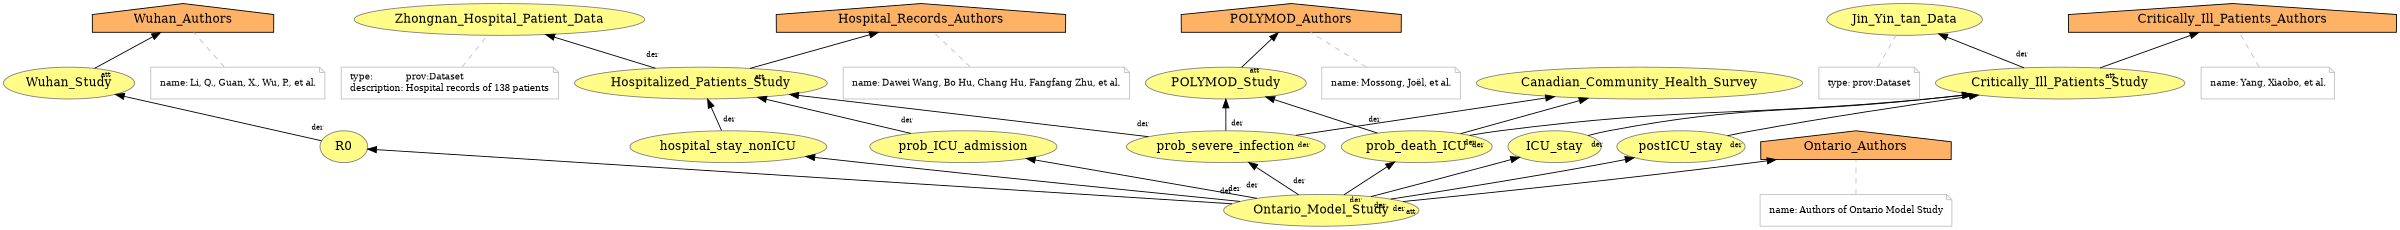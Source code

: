 digraph "PROV" { size="16,12"; rankdir="BT"; 
"http://www.example.org#Wuhan_Study" [fillcolor="#FFFC87",color="#808080",style="filled",label="Wuhan_Study",URL="http://www.example.org#Wuhan_Study"]
"http://www.example.org#Ontario_Model_Study" [fillcolor="#FFFC87",color="#808080",style="filled",label="Ontario_Model_Study",URL="http://www.example.org#Ontario_Model_Study"]
"http://www.example.org#R0" [fillcolor="#FFFC87",color="#808080",style="filled",label="R0",URL="http://www.example.org#R0"]
"http://www.example.org#hospital_stay_nonICU" [fillcolor="#FFFC87",color="#808080",style="filled",label="hospital_stay_nonICU",URL="http://www.example.org#hospital_stay_nonICU"]
"http://www.example.org#prob_severe_infection" [fillcolor="#FFFC87",color="#808080",style="filled",label="prob_severe_infection",URL="http://www.example.org#prob_severe_infection"]
"http://www.example.org#prob_death_ICU" [fillcolor="#FFFC87",color="#808080",style="filled",label="prob_death_ICU",URL="http://www.example.org#prob_death_ICU"]
"http://www.example.org#prob_ICU_admission" [fillcolor="#FFFC87",color="#808080",style="filled",label="prob_ICU_admission",URL="http://www.example.org#prob_ICU_admission"]
"http://www.example.org#ICU_stay" [fillcolor="#FFFC87",color="#808080",style="filled",label="ICU_stay",URL="http://www.example.org#ICU_stay"]
"http://www.example.org#postICU_stay" [fillcolor="#FFFC87",color="#808080",style="filled",label="postICU_stay",URL="http://www.example.org#postICU_stay"]
"http://www.example.org#Hospitalized_Patients_Study" [fillcolor="#FFFC87",color="#808080",style="filled",label="Hospitalized_Patients_Study",URL="http://www.example.org#Hospitalized_Patients_Study"]
"http://www.example.org#POLYMOD_Study" [fillcolor="#FFFC87",color="#808080",style="filled",label="POLYMOD_Study",URL="http://www.example.org#POLYMOD_Study"]
"http://www.example.org#Canadian_Community_Health_Survey" [fillcolor="#FFFC87",color="#808080",style="filled",label="Canadian_Community_Health_Survey",URL="http://www.example.org#Canadian_Community_Health_Survey"]
"http://www.example.org#Critically_Ill_Patients_Study" [fillcolor="#FFFC87",color="#808080",style="filled",label="Critically_Ill_Patients_Study",URL="http://www.example.org#Critically_Ill_Patients_Study"]
"http://www.example.org#Zhongnan_Hospital_Patient_Data" [fillcolor="#FFFC87",color="#808080",style="filled",label="Zhongnan_Hospital_Patient_Data",URL="http://www.example.org#Zhongnan_Hospital_Patient_Data"]
"-attrs0" [color="gray",shape="note",fontsize="10",fontcolor="black",label=<<TABLE cellpadding="0" border="0">
	<TR>
	    <TD align="left">type:</TD>
	    <TD align="left">prov:Dataset</TD>
	</TR>
	<TR>
	    <TD align="left">description:</TD>
	    <TD align="left">Hospital records of 138 patients</TD>
	</TR>
    </TABLE>>
]
"-attrs0" -> "http://www.example.org#Zhongnan_Hospital_Patient_Data" [color="gray",style="dashed",arrowhead="none"]
"http://www.example.org#Jin_Yin_tan_Data" [fillcolor="#FFFC87",color="#808080",style="filled",label="Jin_Yin_tan_Data",URL="http://www.example.org#Jin_Yin_tan_Data"]
"-attrs1" [color="gray",shape="note",fontsize="10",fontcolor="black",label=<<TABLE cellpadding="0" border="0">
	<TR>
	    <TD align="left">type:</TD>
	    <TD align="left">prov:Dataset</TD>
	</TR>
    </TABLE>>
]
"-attrs1" -> "http://www.example.org#Jin_Yin_tan_Data" [color="gray",style="dashed",arrowhead="none"]
"http://www.example.org#Wuhan_Authors" [fillcolor="#FDB266",shape="house",style="filled",label="Wuhan_Authors",URL="http://www.example.org#Wuhan_Authors"]
"-attrs2" [color="gray",shape="note",fontsize="10",fontcolor="black",label=<<TABLE cellpadding="0" border="0">
	<TR>
	    <TD align="left">name:</TD>
	    <TD align="left">Li, Q., Guan, X., Wu, P., et al.</TD>
	</TR>
    </TABLE>>
]
"-attrs2" -> "http://www.example.org#Wuhan_Authors" [color="gray",style="dashed",arrowhead="none"]
"http://www.example.org#Ontario_Authors" [fillcolor="#FDB266",shape="house",style="filled",label="Ontario_Authors",URL="http://www.example.org#Ontario_Authors"]
"-attrs3" [color="gray",shape="note",fontsize="10",fontcolor="black",label=<<TABLE cellpadding="0" border="0">
	<TR>
	    <TD align="left">name:</TD>
	    <TD align="left">Authors of Ontario Model Study</TD>
	</TR>
    </TABLE>>
]
"-attrs3" -> "http://www.example.org#Ontario_Authors" [color="gray",style="dashed",arrowhead="none"]
"http://www.example.org#Hospital_Records_Authors" [fillcolor="#FDB266",shape="house",style="filled",label="Hospital_Records_Authors",URL="http://www.example.org#Hospital_Records_Authors"]
"-attrs4" [color="gray",shape="note",fontsize="10",fontcolor="black",label=<<TABLE cellpadding="0" border="0">
	<TR>
	    <TD align="left">name:</TD>
	    <TD align="left">Dawei Wang, Bo Hu, Chang Hu, Fangfang Zhu, et al.</TD>
	</TR>
    </TABLE>>
]
"-attrs4" -> "http://www.example.org#Hospital_Records_Authors" [color="gray",style="dashed",arrowhead="none"]
"http://www.example.org#POLYMOD_Authors" [fillcolor="#FDB266",shape="house",style="filled",label="POLYMOD_Authors",URL="http://www.example.org#POLYMOD_Authors"]
"-attrs5" [color="gray",shape="note",fontsize="10",fontcolor="black",label=<<TABLE cellpadding="0" border="0">
	<TR>
	    <TD align="left">name:</TD>
	    <TD align="left">Mossong, Joël, et al.</TD>
	</TR>
    </TABLE>>
]
"-attrs5" -> "http://www.example.org#POLYMOD_Authors" [color="gray",style="dashed",arrowhead="none"]
"http://www.example.org#Critically_Ill_Patients_Authors" [fillcolor="#FDB266",shape="house",style="filled",label="Critically_Ill_Patients_Authors",URL="http://www.example.org#Critically_Ill_Patients_Authors"]
"-attrs6" [color="gray",shape="note",fontsize="10",fontcolor="black",label=<<TABLE cellpadding="0" border="0">
	<TR>
	    <TD align="left">name:</TD>
	    <TD align="left">Yang, Xiaobo, et al.</TD>
	</TR>
    </TABLE>>
]
"-attrs6" -> "http://www.example.org#Critically_Ill_Patients_Authors" [color="gray",style="dashed",arrowhead="none"]
"http://www.example.org#R0" -> "http://www.example.org#Wuhan_Study" [labelfontsize="8",labeldistance="1.5",labelangle="60.0",rotation="20",taillabel="der"]
"http://www.example.org#Ontario_Model_Study" -> "http://www.example.org#R0" [labelfontsize="8",labeldistance="1.5",labelangle="60.0",rotation="20",taillabel="der"]
"http://www.example.org#Ontario_Model_Study" -> "http://www.example.org#hospital_stay_nonICU" [labelfontsize="8",labeldistance="1.5",labelangle="60.0",rotation="20",taillabel="der"]
"http://www.example.org#Ontario_Model_Study" -> "http://www.example.org#prob_severe_infection" [labelfontsize="8",labeldistance="1.5",labelangle="60.0",rotation="20",taillabel="der"]
"http://www.example.org#Ontario_Model_Study" -> "http://www.example.org#prob_ICU_admission" [labelfontsize="8",labeldistance="1.5",labelangle="60.0",rotation="20",taillabel="der"]
"http://www.example.org#Ontario_Model_Study" -> "http://www.example.org#ICU_stay" [labelfontsize="8",labeldistance="1.5",labelangle="60.0",rotation="20",taillabel="der"]
"http://www.example.org#Ontario_Model_Study" -> "http://www.example.org#postICU_stay" [labelfontsize="8",labeldistance="1.5",labelangle="60.0",rotation="20",taillabel="der"]
"http://www.example.org#Ontario_Model_Study" -> "http://www.example.org#prob_death_ICU" [labelfontsize="8",labeldistance="1.5",labelangle="60.0",rotation="20",taillabel="der"]
"http://www.example.org#hospital_stay_nonICU" -> "http://www.example.org#Hospitalized_Patients_Study" [labelfontsize="8",labeldistance="1.5",labelangle="60.0",rotation="20",taillabel="der"]
"http://www.example.org#prob_severe_infection" -> "http://www.example.org#Hospitalized_Patients_Study" [labelfontsize="8",labeldistance="1.5",labelangle="60.0",rotation="20",taillabel="der"]
"http://www.example.org#prob_ICU_admission" -> "http://www.example.org#Hospitalized_Patients_Study" [labelfontsize="8",labeldistance="1.5",labelangle="60.0",rotation="20",taillabel="der"]
"http://www.example.org#ICU_stay" -> "http://www.example.org#Critically_Ill_Patients_Study" [labelfontsize="8",labeldistance="1.5",labelangle="60.0",rotation="20",taillabel="der"]
"http://www.example.org#postICU_stay" -> "http://www.example.org#Critically_Ill_Patients_Study" [labelfontsize="8",labeldistance="1.5",labelangle="60.0",rotation="20",taillabel="der"]
"http://www.example.org#Critically_Ill_Patients_Study" -> "http://www.example.org#Jin_Yin_tan_Data" [labelfontsize="8",labeldistance="1.5",labelangle="60.0",rotation="20",taillabel="der"]
"http://www.example.org#Hospitalized_Patients_Study" -> "http://www.example.org#Zhongnan_Hospital_Patient_Data" [labelfontsize="8",labeldistance="1.5",labelangle="60.0",rotation="20",taillabel="der"]
"http://www.example.org#prob_severe_infection" -> "http://www.example.org#POLYMOD_Study" [labelfontsize="8",labeldistance="1.5",labelangle="60.0",rotation="20",taillabel="der"]
"http://www.example.org#prob_severe_infection" -> "http://www.example.org#Canadian_Community_Health_Survey" [labelfontsize="8",labeldistance="1.5",labelangle="60.0",rotation="20",taillabel="der"]
"http://www.example.org#prob_death_ICU" -> "http://www.example.org#POLYMOD_Study" [labelfontsize="8",labeldistance="1.5",labelangle="60.0",rotation="20",taillabel="der"]
"http://www.example.org#prob_death_ICU" -> "http://www.example.org#Canadian_Community_Health_Survey" [labelfontsize="8",labeldistance="1.5",labelangle="60.0",rotation="20",taillabel="der"]
"http://www.example.org#prob_death_ICU" -> "http://www.example.org#Critically_Ill_Patients_Study" [labelfontsize="8",labeldistance="1.5",labelangle="60.0",rotation="20",taillabel="der"]
"http://www.example.org#Wuhan_Study" -> "http://www.example.org#Wuhan_Authors" [labelfontsize="8",labeldistance="1.5",labelangle="60.0",rotation="20",taillabel="att"]
"http://www.example.org#Ontario_Model_Study" -> "http://www.example.org#Ontario_Authors" [labelfontsize="8",labeldistance="1.5",labelangle="60.0",rotation="20",taillabel="att"]
"http://www.example.org#Hospitalized_Patients_Study" -> "http://www.example.org#Hospital_Records_Authors" [labelfontsize="8",labeldistance="1.5",labelangle="60.0",rotation="20",taillabel="att"]
"http://www.example.org#POLYMOD_Study" -> "http://www.example.org#POLYMOD_Authors" [labelfontsize="8",labeldistance="1.5",labelangle="60.0",rotation="20",taillabel="att"]
"http://www.example.org#Critically_Ill_Patients_Study" -> "http://www.example.org#Critically_Ill_Patients_Authors" [labelfontsize="8",labeldistance="1.5",labelangle="60.0",rotation="20",taillabel="att"]
}
